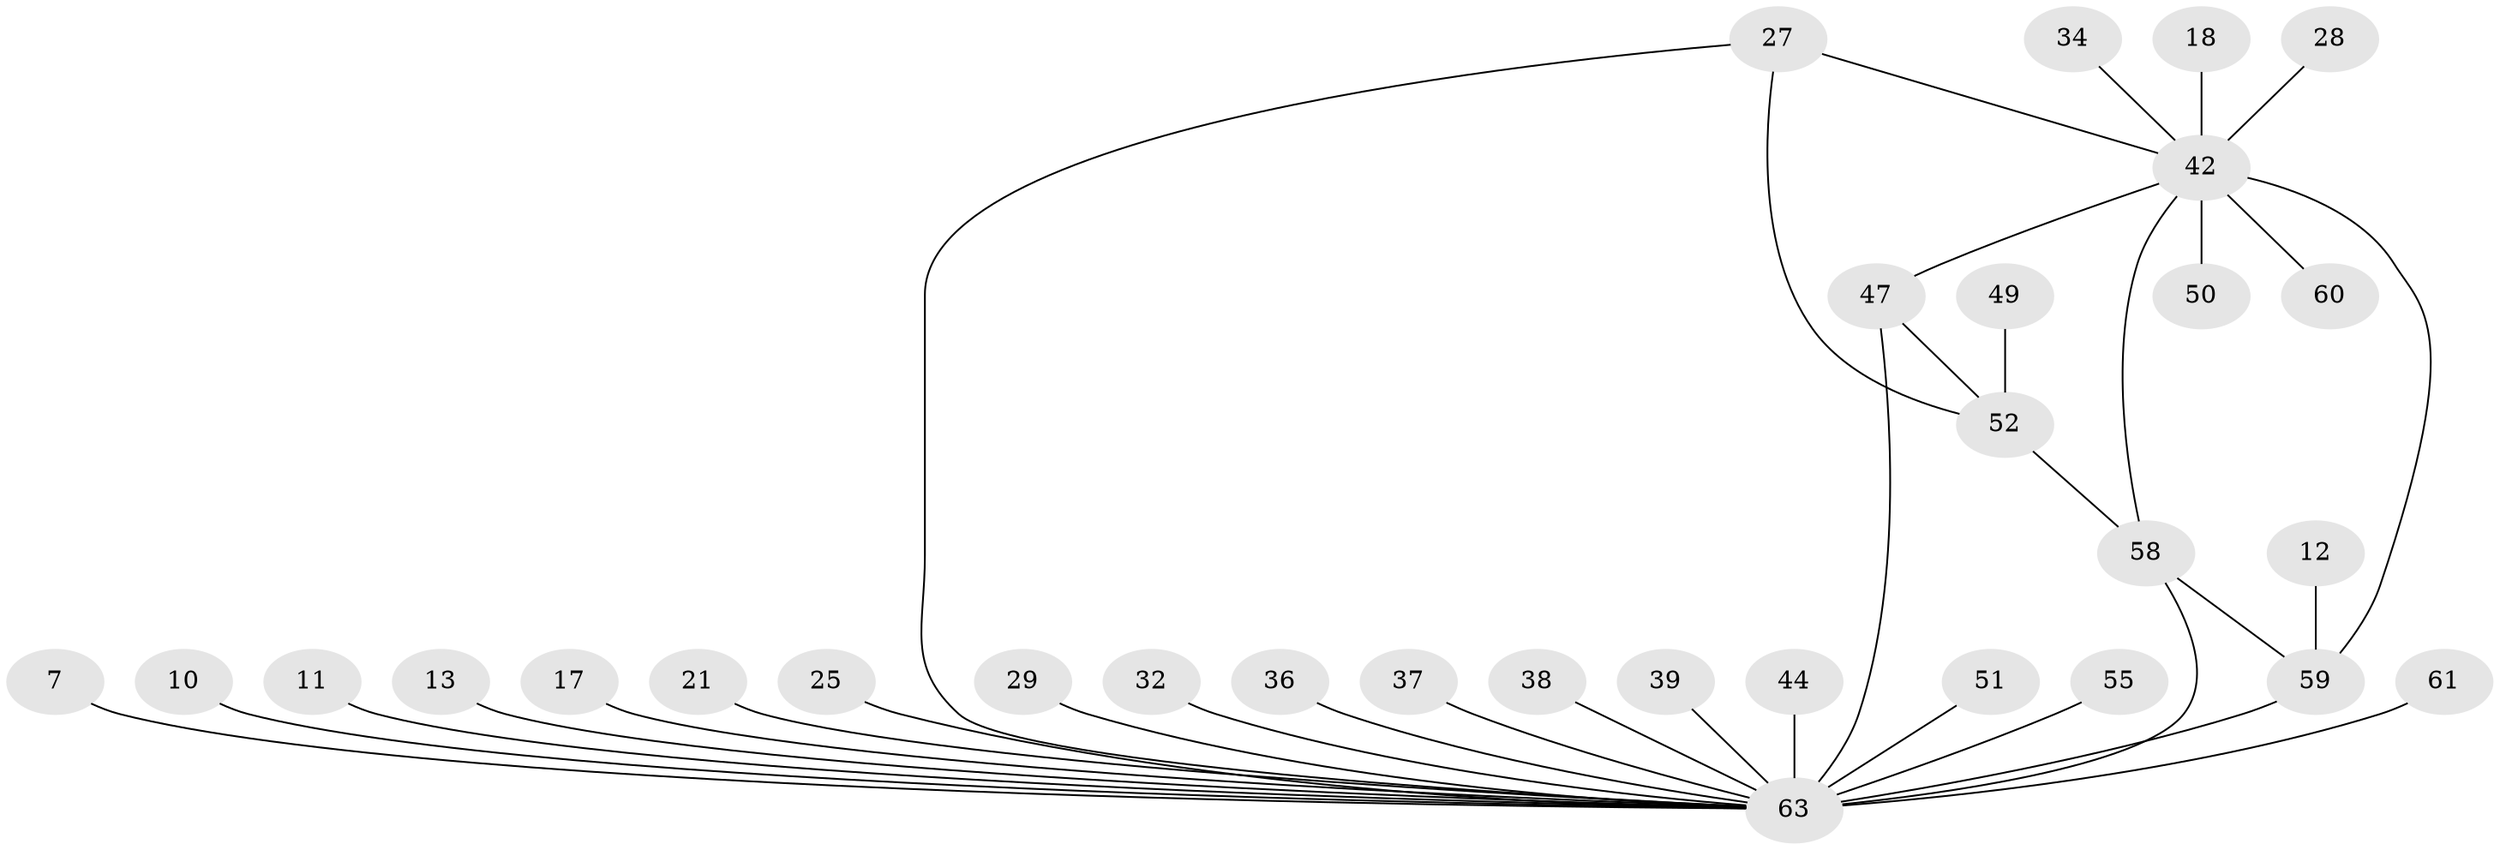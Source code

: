 // original degree distribution, {4: 0.07936507936507936, 16: 0.015873015873015872, 18: 0.015873015873015872, 7: 0.015873015873015872, 8: 0.031746031746031744, 6: 0.031746031746031744, 1: 0.4603174603174603, 5: 0.047619047619047616, 3: 0.14285714285714285, 2: 0.15873015873015872}
// Generated by graph-tools (version 1.1) at 2025/47/03/09/25 04:47:31]
// undirected, 31 vertices, 36 edges
graph export_dot {
graph [start="1"]
  node [color=gray90,style=filled];
  7;
  10;
  11;
  12;
  13;
  17;
  18;
  21;
  25;
  27;
  28;
  29;
  32;
  34;
  36;
  37;
  38 [super="+16"];
  39;
  42 [super="+31+19"];
  44;
  47;
  49;
  50;
  51 [super="+22"];
  52 [super="+46"];
  55;
  58 [super="+33+54+23+24+45+48+57"];
  59 [super="+2"];
  60;
  61;
  63 [super="+40+62+8"];
  7 -- 63;
  10 -- 63;
  11 -- 63;
  12 -- 59;
  13 -- 63;
  17 -- 63;
  18 -- 42;
  21 -- 63;
  25 -- 63;
  27 -- 52 [weight=2];
  27 -- 42;
  27 -- 63 [weight=2];
  28 -- 42;
  29 -- 63;
  32 -- 63;
  34 -- 42;
  36 -- 63;
  37 -- 63;
  38 -- 63 [weight=2];
  39 -- 63;
  42 -- 60;
  42 -- 59 [weight=3];
  42 -- 58;
  42 -- 47 [weight=2];
  42 -- 50;
  44 -- 63;
  47 -- 52;
  47 -- 63;
  49 -- 52;
  51 -- 63 [weight=3];
  52 -- 58 [weight=3];
  55 -- 63;
  58 -- 59;
  58 -- 63 [weight=3];
  59 -- 63 [weight=7];
  61 -- 63;
}
